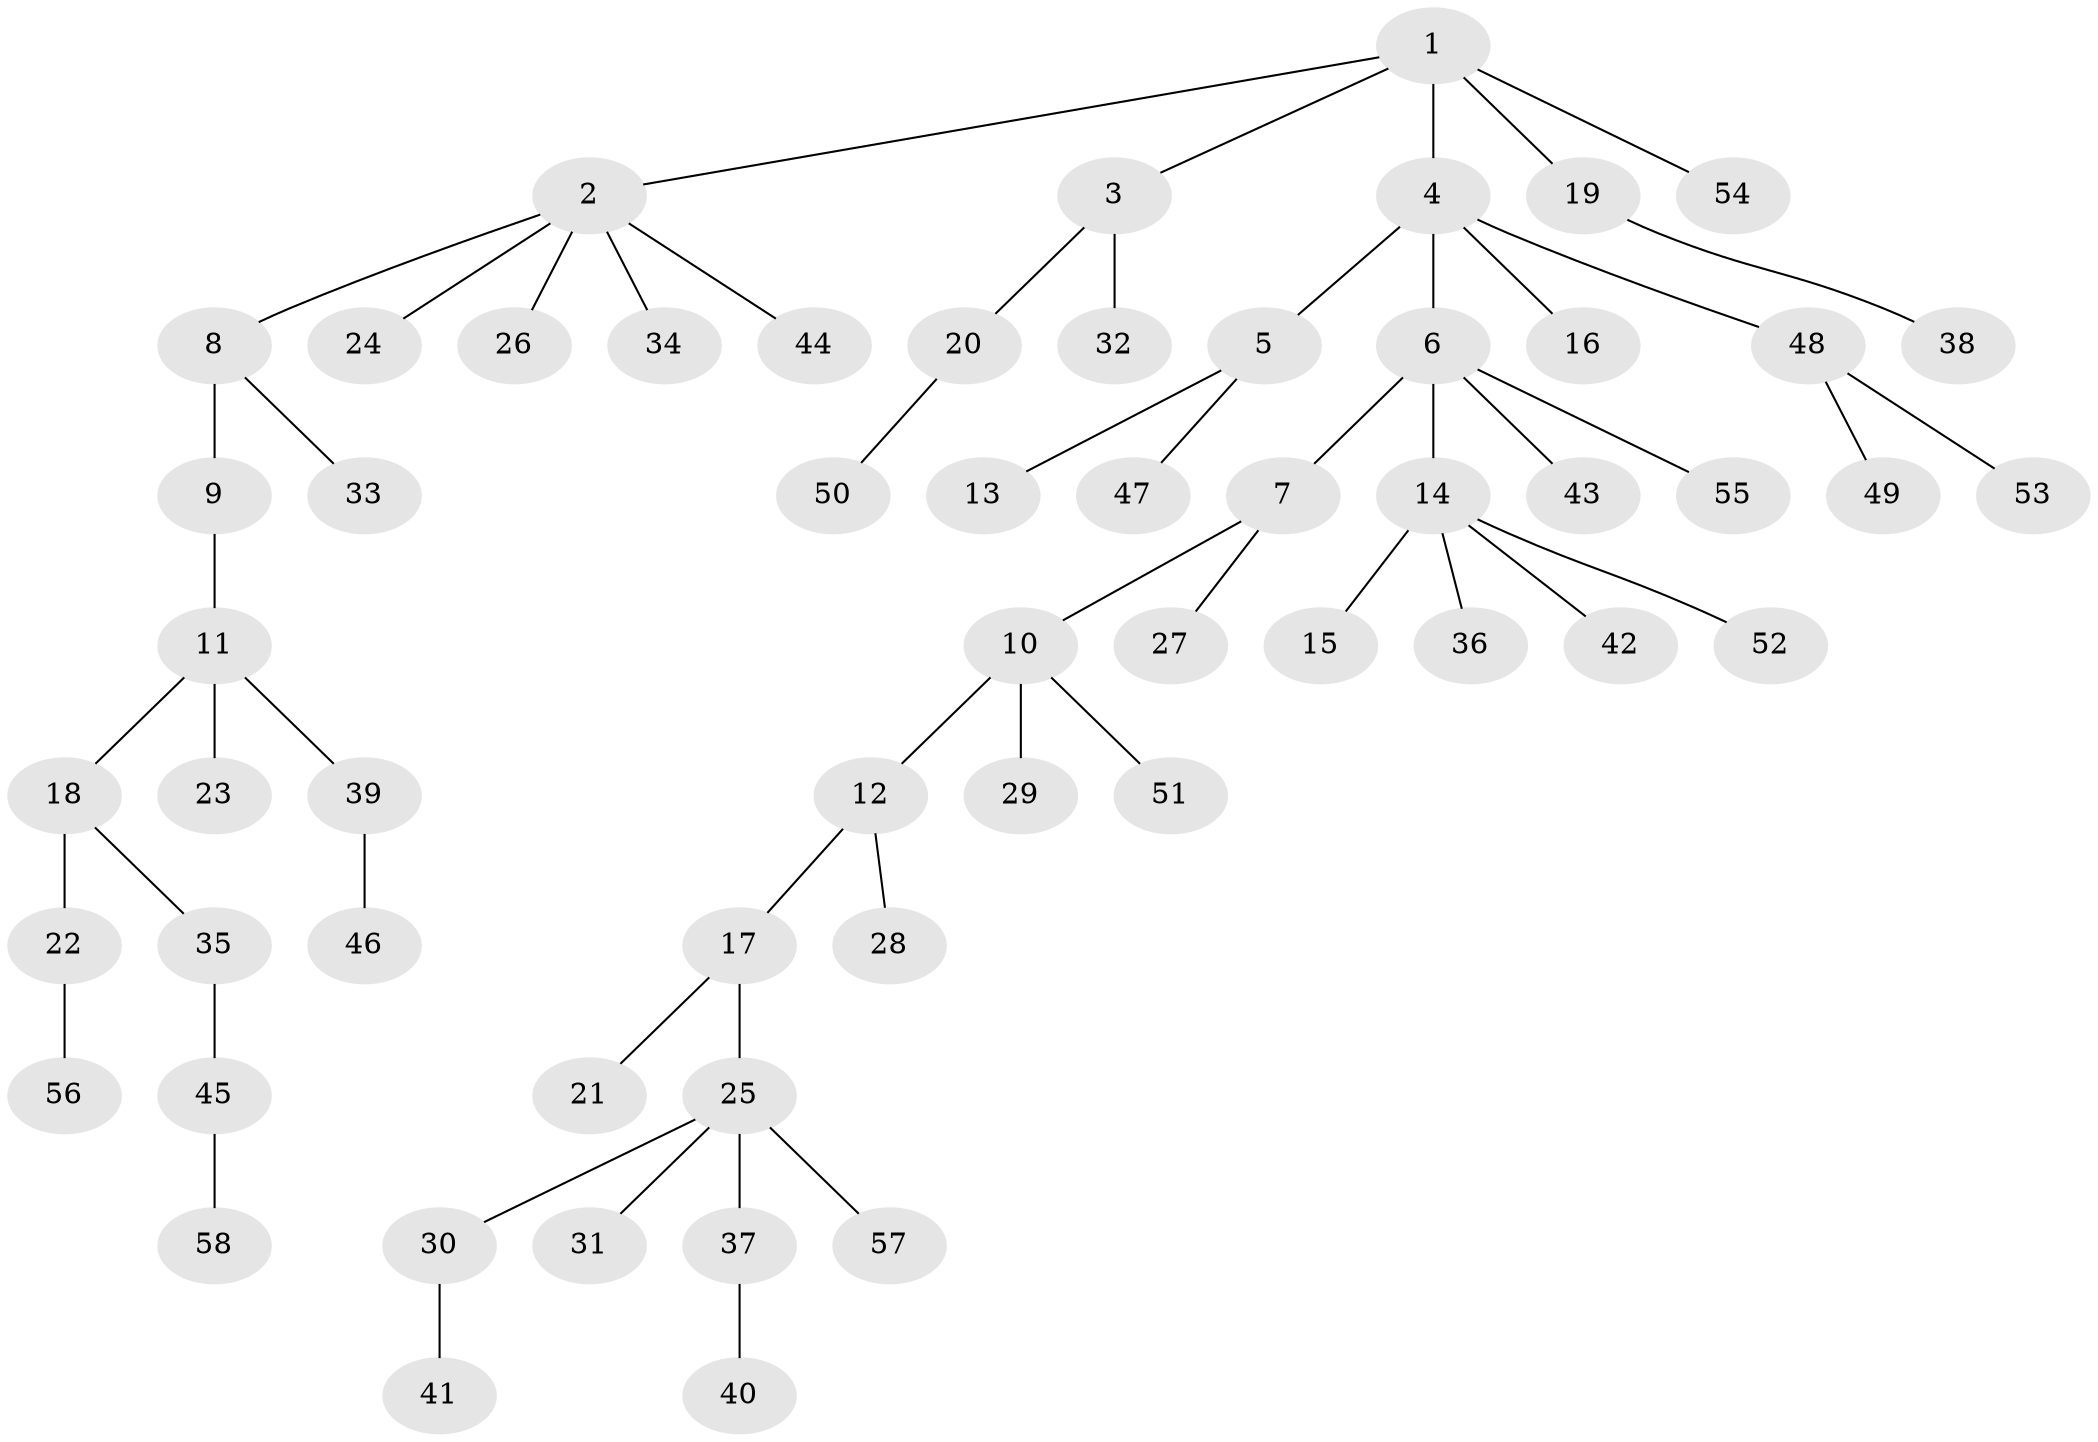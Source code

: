 // Generated by graph-tools (version 1.1) at 2025/36/03/09/25 02:36:33]
// undirected, 58 vertices, 57 edges
graph export_dot {
graph [start="1"]
  node [color=gray90,style=filled];
  1;
  2;
  3;
  4;
  5;
  6;
  7;
  8;
  9;
  10;
  11;
  12;
  13;
  14;
  15;
  16;
  17;
  18;
  19;
  20;
  21;
  22;
  23;
  24;
  25;
  26;
  27;
  28;
  29;
  30;
  31;
  32;
  33;
  34;
  35;
  36;
  37;
  38;
  39;
  40;
  41;
  42;
  43;
  44;
  45;
  46;
  47;
  48;
  49;
  50;
  51;
  52;
  53;
  54;
  55;
  56;
  57;
  58;
  1 -- 2;
  1 -- 3;
  1 -- 4;
  1 -- 19;
  1 -- 54;
  2 -- 8;
  2 -- 24;
  2 -- 26;
  2 -- 34;
  2 -- 44;
  3 -- 20;
  3 -- 32;
  4 -- 5;
  4 -- 6;
  4 -- 16;
  4 -- 48;
  5 -- 13;
  5 -- 47;
  6 -- 7;
  6 -- 14;
  6 -- 43;
  6 -- 55;
  7 -- 10;
  7 -- 27;
  8 -- 9;
  8 -- 33;
  9 -- 11;
  10 -- 12;
  10 -- 29;
  10 -- 51;
  11 -- 18;
  11 -- 23;
  11 -- 39;
  12 -- 17;
  12 -- 28;
  14 -- 15;
  14 -- 36;
  14 -- 42;
  14 -- 52;
  17 -- 21;
  17 -- 25;
  18 -- 22;
  18 -- 35;
  19 -- 38;
  20 -- 50;
  22 -- 56;
  25 -- 30;
  25 -- 31;
  25 -- 37;
  25 -- 57;
  30 -- 41;
  35 -- 45;
  37 -- 40;
  39 -- 46;
  45 -- 58;
  48 -- 49;
  48 -- 53;
}
